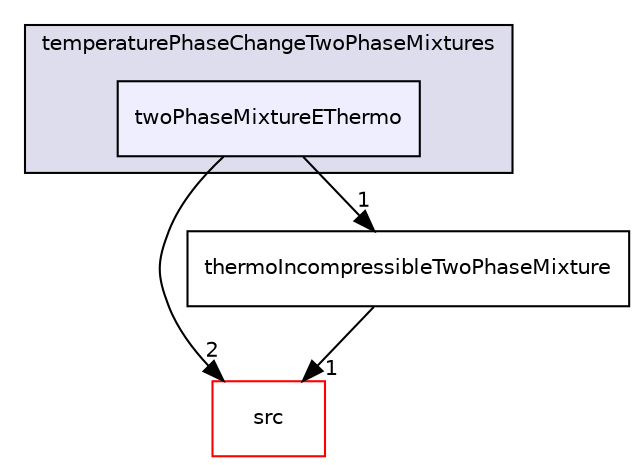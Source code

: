 digraph "applications/solvers/multiphase/interCondensatingEvaporatingFoam/temperaturePhaseChangeTwoPhaseMixtures/twoPhaseMixtureEThermo" {
  bgcolor=transparent;
  compound=true
  node [ fontsize="10", fontname="Helvetica"];
  edge [ labelfontsize="10", labelfontname="Helvetica"];
  subgraph clusterdir_1b2978f99b5e6334d69c620108eefd19 {
    graph [ bgcolor="#ddddee", pencolor="black", label="temperaturePhaseChangeTwoPhaseMixtures" fontname="Helvetica", fontsize="10", URL="dir_1b2978f99b5e6334d69c620108eefd19.html"]
  dir_6db3b7032d6e0e857988ba324d9912ce [shape=box, label="twoPhaseMixtureEThermo", style="filled", fillcolor="#eeeeff", pencolor="black", URL="dir_6db3b7032d6e0e857988ba324d9912ce.html"];
  }
  dir_68267d1309a1af8e8297ef4c3efbcdba [shape=box label="src" color="red" URL="dir_68267d1309a1af8e8297ef4c3efbcdba.html"];
  dir_fd2feea57022d804eab3cb8ae6636dc9 [shape=box label="thermoIncompressibleTwoPhaseMixture" URL="dir_fd2feea57022d804eab3cb8ae6636dc9.html"];
  dir_6db3b7032d6e0e857988ba324d9912ce->dir_68267d1309a1af8e8297ef4c3efbcdba [headlabel="2", labeldistance=1.5 headhref="dir_000210_000499.html"];
  dir_6db3b7032d6e0e857988ba324d9912ce->dir_fd2feea57022d804eab3cb8ae6636dc9 [headlabel="1", labeldistance=1.5 headhref="dir_000210_000209.html"];
  dir_fd2feea57022d804eab3cb8ae6636dc9->dir_68267d1309a1af8e8297ef4c3efbcdba [headlabel="1", labeldistance=1.5 headhref="dir_000209_000499.html"];
}
